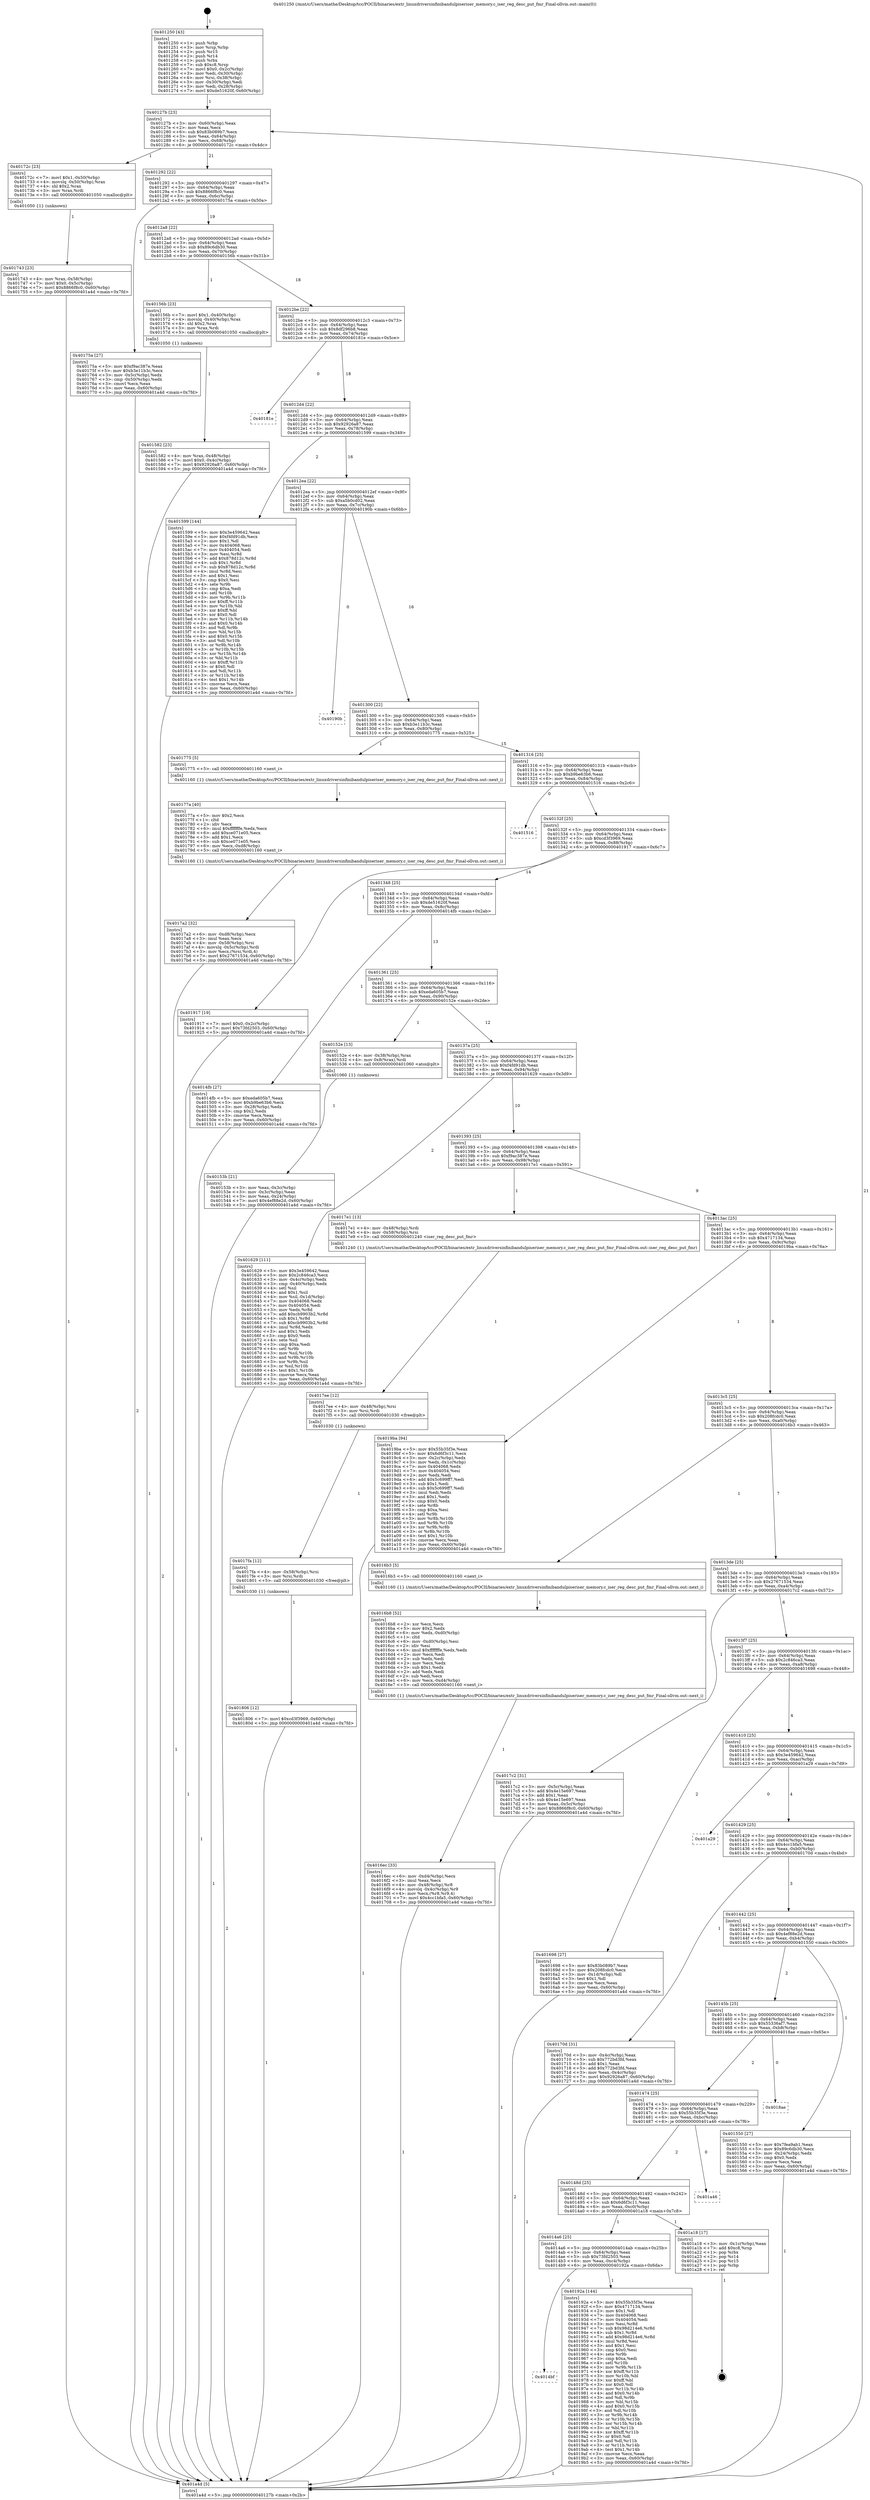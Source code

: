 digraph "0x401250" {
  label = "0x401250 (/mnt/c/Users/mathe/Desktop/tcc/POCII/binaries/extr_linuxdriversinfinibandulpiseriser_memory.c_iser_reg_desc_put_fmr_Final-ollvm.out::main(0))"
  labelloc = "t"
  node[shape=record]

  Entry [label="",width=0.3,height=0.3,shape=circle,fillcolor=black,style=filled]
  "0x40127b" [label="{
     0x40127b [23]\l
     | [instrs]\l
     &nbsp;&nbsp;0x40127b \<+3\>: mov -0x60(%rbp),%eax\l
     &nbsp;&nbsp;0x40127e \<+2\>: mov %eax,%ecx\l
     &nbsp;&nbsp;0x401280 \<+6\>: sub $0x83b089b7,%ecx\l
     &nbsp;&nbsp;0x401286 \<+3\>: mov %eax,-0x64(%rbp)\l
     &nbsp;&nbsp;0x401289 \<+3\>: mov %ecx,-0x68(%rbp)\l
     &nbsp;&nbsp;0x40128c \<+6\>: je 000000000040172c \<main+0x4dc\>\l
  }"]
  "0x40172c" [label="{
     0x40172c [23]\l
     | [instrs]\l
     &nbsp;&nbsp;0x40172c \<+7\>: movl $0x1,-0x50(%rbp)\l
     &nbsp;&nbsp;0x401733 \<+4\>: movslq -0x50(%rbp),%rax\l
     &nbsp;&nbsp;0x401737 \<+4\>: shl $0x2,%rax\l
     &nbsp;&nbsp;0x40173b \<+3\>: mov %rax,%rdi\l
     &nbsp;&nbsp;0x40173e \<+5\>: call 0000000000401050 \<malloc@plt\>\l
     | [calls]\l
     &nbsp;&nbsp;0x401050 \{1\} (unknown)\l
  }"]
  "0x401292" [label="{
     0x401292 [22]\l
     | [instrs]\l
     &nbsp;&nbsp;0x401292 \<+5\>: jmp 0000000000401297 \<main+0x47\>\l
     &nbsp;&nbsp;0x401297 \<+3\>: mov -0x64(%rbp),%eax\l
     &nbsp;&nbsp;0x40129a \<+5\>: sub $0x8866f8c0,%eax\l
     &nbsp;&nbsp;0x40129f \<+3\>: mov %eax,-0x6c(%rbp)\l
     &nbsp;&nbsp;0x4012a2 \<+6\>: je 000000000040175a \<main+0x50a\>\l
  }"]
  Exit [label="",width=0.3,height=0.3,shape=circle,fillcolor=black,style=filled,peripheries=2]
  "0x40175a" [label="{
     0x40175a [27]\l
     | [instrs]\l
     &nbsp;&nbsp;0x40175a \<+5\>: mov $0xf9ac387e,%eax\l
     &nbsp;&nbsp;0x40175f \<+5\>: mov $0xb3e11b3c,%ecx\l
     &nbsp;&nbsp;0x401764 \<+3\>: mov -0x5c(%rbp),%edx\l
     &nbsp;&nbsp;0x401767 \<+3\>: cmp -0x50(%rbp),%edx\l
     &nbsp;&nbsp;0x40176a \<+3\>: cmovl %ecx,%eax\l
     &nbsp;&nbsp;0x40176d \<+3\>: mov %eax,-0x60(%rbp)\l
     &nbsp;&nbsp;0x401770 \<+5\>: jmp 0000000000401a4d \<main+0x7fd\>\l
  }"]
  "0x4012a8" [label="{
     0x4012a8 [22]\l
     | [instrs]\l
     &nbsp;&nbsp;0x4012a8 \<+5\>: jmp 00000000004012ad \<main+0x5d\>\l
     &nbsp;&nbsp;0x4012ad \<+3\>: mov -0x64(%rbp),%eax\l
     &nbsp;&nbsp;0x4012b0 \<+5\>: sub $0x89c6db30,%eax\l
     &nbsp;&nbsp;0x4012b5 \<+3\>: mov %eax,-0x70(%rbp)\l
     &nbsp;&nbsp;0x4012b8 \<+6\>: je 000000000040156b \<main+0x31b\>\l
  }"]
  "0x4014bf" [label="{
     0x4014bf\l
  }", style=dashed]
  "0x40156b" [label="{
     0x40156b [23]\l
     | [instrs]\l
     &nbsp;&nbsp;0x40156b \<+7\>: movl $0x1,-0x40(%rbp)\l
     &nbsp;&nbsp;0x401572 \<+4\>: movslq -0x40(%rbp),%rax\l
     &nbsp;&nbsp;0x401576 \<+4\>: shl $0x2,%rax\l
     &nbsp;&nbsp;0x40157a \<+3\>: mov %rax,%rdi\l
     &nbsp;&nbsp;0x40157d \<+5\>: call 0000000000401050 \<malloc@plt\>\l
     | [calls]\l
     &nbsp;&nbsp;0x401050 \{1\} (unknown)\l
  }"]
  "0x4012be" [label="{
     0x4012be [22]\l
     | [instrs]\l
     &nbsp;&nbsp;0x4012be \<+5\>: jmp 00000000004012c3 \<main+0x73\>\l
     &nbsp;&nbsp;0x4012c3 \<+3\>: mov -0x64(%rbp),%eax\l
     &nbsp;&nbsp;0x4012c6 \<+5\>: sub $0x8df296b8,%eax\l
     &nbsp;&nbsp;0x4012cb \<+3\>: mov %eax,-0x74(%rbp)\l
     &nbsp;&nbsp;0x4012ce \<+6\>: je 000000000040181e \<main+0x5ce\>\l
  }"]
  "0x40192a" [label="{
     0x40192a [144]\l
     | [instrs]\l
     &nbsp;&nbsp;0x40192a \<+5\>: mov $0x55b35f3e,%eax\l
     &nbsp;&nbsp;0x40192f \<+5\>: mov $0x4717134,%ecx\l
     &nbsp;&nbsp;0x401934 \<+2\>: mov $0x1,%dl\l
     &nbsp;&nbsp;0x401936 \<+7\>: mov 0x404068,%esi\l
     &nbsp;&nbsp;0x40193d \<+7\>: mov 0x404054,%edi\l
     &nbsp;&nbsp;0x401944 \<+3\>: mov %esi,%r8d\l
     &nbsp;&nbsp;0x401947 \<+7\>: sub $0x98d214e6,%r8d\l
     &nbsp;&nbsp;0x40194e \<+4\>: sub $0x1,%r8d\l
     &nbsp;&nbsp;0x401952 \<+7\>: add $0x98d214e6,%r8d\l
     &nbsp;&nbsp;0x401959 \<+4\>: imul %r8d,%esi\l
     &nbsp;&nbsp;0x40195d \<+3\>: and $0x1,%esi\l
     &nbsp;&nbsp;0x401960 \<+3\>: cmp $0x0,%esi\l
     &nbsp;&nbsp;0x401963 \<+4\>: sete %r9b\l
     &nbsp;&nbsp;0x401967 \<+3\>: cmp $0xa,%edi\l
     &nbsp;&nbsp;0x40196a \<+4\>: setl %r10b\l
     &nbsp;&nbsp;0x40196e \<+3\>: mov %r9b,%r11b\l
     &nbsp;&nbsp;0x401971 \<+4\>: xor $0xff,%r11b\l
     &nbsp;&nbsp;0x401975 \<+3\>: mov %r10b,%bl\l
     &nbsp;&nbsp;0x401978 \<+3\>: xor $0xff,%bl\l
     &nbsp;&nbsp;0x40197b \<+3\>: xor $0x0,%dl\l
     &nbsp;&nbsp;0x40197e \<+3\>: mov %r11b,%r14b\l
     &nbsp;&nbsp;0x401981 \<+4\>: and $0x0,%r14b\l
     &nbsp;&nbsp;0x401985 \<+3\>: and %dl,%r9b\l
     &nbsp;&nbsp;0x401988 \<+3\>: mov %bl,%r15b\l
     &nbsp;&nbsp;0x40198b \<+4\>: and $0x0,%r15b\l
     &nbsp;&nbsp;0x40198f \<+3\>: and %dl,%r10b\l
     &nbsp;&nbsp;0x401992 \<+3\>: or %r9b,%r14b\l
     &nbsp;&nbsp;0x401995 \<+3\>: or %r10b,%r15b\l
     &nbsp;&nbsp;0x401998 \<+3\>: xor %r15b,%r14b\l
     &nbsp;&nbsp;0x40199b \<+3\>: or %bl,%r11b\l
     &nbsp;&nbsp;0x40199e \<+4\>: xor $0xff,%r11b\l
     &nbsp;&nbsp;0x4019a2 \<+3\>: or $0x0,%dl\l
     &nbsp;&nbsp;0x4019a5 \<+3\>: and %dl,%r11b\l
     &nbsp;&nbsp;0x4019a8 \<+3\>: or %r11b,%r14b\l
     &nbsp;&nbsp;0x4019ab \<+4\>: test $0x1,%r14b\l
     &nbsp;&nbsp;0x4019af \<+3\>: cmovne %ecx,%eax\l
     &nbsp;&nbsp;0x4019b2 \<+3\>: mov %eax,-0x60(%rbp)\l
     &nbsp;&nbsp;0x4019b5 \<+5\>: jmp 0000000000401a4d \<main+0x7fd\>\l
  }"]
  "0x40181e" [label="{
     0x40181e\l
  }", style=dashed]
  "0x4012d4" [label="{
     0x4012d4 [22]\l
     | [instrs]\l
     &nbsp;&nbsp;0x4012d4 \<+5\>: jmp 00000000004012d9 \<main+0x89\>\l
     &nbsp;&nbsp;0x4012d9 \<+3\>: mov -0x64(%rbp),%eax\l
     &nbsp;&nbsp;0x4012dc \<+5\>: sub $0x92926a87,%eax\l
     &nbsp;&nbsp;0x4012e1 \<+3\>: mov %eax,-0x78(%rbp)\l
     &nbsp;&nbsp;0x4012e4 \<+6\>: je 0000000000401599 \<main+0x349\>\l
  }"]
  "0x4014a6" [label="{
     0x4014a6 [25]\l
     | [instrs]\l
     &nbsp;&nbsp;0x4014a6 \<+5\>: jmp 00000000004014ab \<main+0x25b\>\l
     &nbsp;&nbsp;0x4014ab \<+3\>: mov -0x64(%rbp),%eax\l
     &nbsp;&nbsp;0x4014ae \<+5\>: sub $0x73fd2503,%eax\l
     &nbsp;&nbsp;0x4014b3 \<+6\>: mov %eax,-0xc4(%rbp)\l
     &nbsp;&nbsp;0x4014b9 \<+6\>: je 000000000040192a \<main+0x6da\>\l
  }"]
  "0x401599" [label="{
     0x401599 [144]\l
     | [instrs]\l
     &nbsp;&nbsp;0x401599 \<+5\>: mov $0x3e459642,%eax\l
     &nbsp;&nbsp;0x40159e \<+5\>: mov $0xf4fd91db,%ecx\l
     &nbsp;&nbsp;0x4015a3 \<+2\>: mov $0x1,%dl\l
     &nbsp;&nbsp;0x4015a5 \<+7\>: mov 0x404068,%esi\l
     &nbsp;&nbsp;0x4015ac \<+7\>: mov 0x404054,%edi\l
     &nbsp;&nbsp;0x4015b3 \<+3\>: mov %esi,%r8d\l
     &nbsp;&nbsp;0x4015b6 \<+7\>: add $0x878d12c,%r8d\l
     &nbsp;&nbsp;0x4015bd \<+4\>: sub $0x1,%r8d\l
     &nbsp;&nbsp;0x4015c1 \<+7\>: sub $0x878d12c,%r8d\l
     &nbsp;&nbsp;0x4015c8 \<+4\>: imul %r8d,%esi\l
     &nbsp;&nbsp;0x4015cc \<+3\>: and $0x1,%esi\l
     &nbsp;&nbsp;0x4015cf \<+3\>: cmp $0x0,%esi\l
     &nbsp;&nbsp;0x4015d2 \<+4\>: sete %r9b\l
     &nbsp;&nbsp;0x4015d6 \<+3\>: cmp $0xa,%edi\l
     &nbsp;&nbsp;0x4015d9 \<+4\>: setl %r10b\l
     &nbsp;&nbsp;0x4015dd \<+3\>: mov %r9b,%r11b\l
     &nbsp;&nbsp;0x4015e0 \<+4\>: xor $0xff,%r11b\l
     &nbsp;&nbsp;0x4015e4 \<+3\>: mov %r10b,%bl\l
     &nbsp;&nbsp;0x4015e7 \<+3\>: xor $0xff,%bl\l
     &nbsp;&nbsp;0x4015ea \<+3\>: xor $0x0,%dl\l
     &nbsp;&nbsp;0x4015ed \<+3\>: mov %r11b,%r14b\l
     &nbsp;&nbsp;0x4015f0 \<+4\>: and $0x0,%r14b\l
     &nbsp;&nbsp;0x4015f4 \<+3\>: and %dl,%r9b\l
     &nbsp;&nbsp;0x4015f7 \<+3\>: mov %bl,%r15b\l
     &nbsp;&nbsp;0x4015fa \<+4\>: and $0x0,%r15b\l
     &nbsp;&nbsp;0x4015fe \<+3\>: and %dl,%r10b\l
     &nbsp;&nbsp;0x401601 \<+3\>: or %r9b,%r14b\l
     &nbsp;&nbsp;0x401604 \<+3\>: or %r10b,%r15b\l
     &nbsp;&nbsp;0x401607 \<+3\>: xor %r15b,%r14b\l
     &nbsp;&nbsp;0x40160a \<+3\>: or %bl,%r11b\l
     &nbsp;&nbsp;0x40160d \<+4\>: xor $0xff,%r11b\l
     &nbsp;&nbsp;0x401611 \<+3\>: or $0x0,%dl\l
     &nbsp;&nbsp;0x401614 \<+3\>: and %dl,%r11b\l
     &nbsp;&nbsp;0x401617 \<+3\>: or %r11b,%r14b\l
     &nbsp;&nbsp;0x40161a \<+4\>: test $0x1,%r14b\l
     &nbsp;&nbsp;0x40161e \<+3\>: cmovne %ecx,%eax\l
     &nbsp;&nbsp;0x401621 \<+3\>: mov %eax,-0x60(%rbp)\l
     &nbsp;&nbsp;0x401624 \<+5\>: jmp 0000000000401a4d \<main+0x7fd\>\l
  }"]
  "0x4012ea" [label="{
     0x4012ea [22]\l
     | [instrs]\l
     &nbsp;&nbsp;0x4012ea \<+5\>: jmp 00000000004012ef \<main+0x9f\>\l
     &nbsp;&nbsp;0x4012ef \<+3\>: mov -0x64(%rbp),%eax\l
     &nbsp;&nbsp;0x4012f2 \<+5\>: sub $0xa5b0cd02,%eax\l
     &nbsp;&nbsp;0x4012f7 \<+3\>: mov %eax,-0x7c(%rbp)\l
     &nbsp;&nbsp;0x4012fa \<+6\>: je 000000000040190b \<main+0x6bb\>\l
  }"]
  "0x401a18" [label="{
     0x401a18 [17]\l
     | [instrs]\l
     &nbsp;&nbsp;0x401a18 \<+3\>: mov -0x1c(%rbp),%eax\l
     &nbsp;&nbsp;0x401a1b \<+7\>: add $0xc8,%rsp\l
     &nbsp;&nbsp;0x401a22 \<+1\>: pop %rbx\l
     &nbsp;&nbsp;0x401a23 \<+2\>: pop %r14\l
     &nbsp;&nbsp;0x401a25 \<+2\>: pop %r15\l
     &nbsp;&nbsp;0x401a27 \<+1\>: pop %rbp\l
     &nbsp;&nbsp;0x401a28 \<+1\>: ret\l
  }"]
  "0x40190b" [label="{
     0x40190b\l
  }", style=dashed]
  "0x401300" [label="{
     0x401300 [22]\l
     | [instrs]\l
     &nbsp;&nbsp;0x401300 \<+5\>: jmp 0000000000401305 \<main+0xb5\>\l
     &nbsp;&nbsp;0x401305 \<+3\>: mov -0x64(%rbp),%eax\l
     &nbsp;&nbsp;0x401308 \<+5\>: sub $0xb3e11b3c,%eax\l
     &nbsp;&nbsp;0x40130d \<+3\>: mov %eax,-0x80(%rbp)\l
     &nbsp;&nbsp;0x401310 \<+6\>: je 0000000000401775 \<main+0x525\>\l
  }"]
  "0x40148d" [label="{
     0x40148d [25]\l
     | [instrs]\l
     &nbsp;&nbsp;0x40148d \<+5\>: jmp 0000000000401492 \<main+0x242\>\l
     &nbsp;&nbsp;0x401492 \<+3\>: mov -0x64(%rbp),%eax\l
     &nbsp;&nbsp;0x401495 \<+5\>: sub $0x6d6f3c11,%eax\l
     &nbsp;&nbsp;0x40149a \<+6\>: mov %eax,-0xc0(%rbp)\l
     &nbsp;&nbsp;0x4014a0 \<+6\>: je 0000000000401a18 \<main+0x7c8\>\l
  }"]
  "0x401775" [label="{
     0x401775 [5]\l
     | [instrs]\l
     &nbsp;&nbsp;0x401775 \<+5\>: call 0000000000401160 \<next_i\>\l
     | [calls]\l
     &nbsp;&nbsp;0x401160 \{1\} (/mnt/c/Users/mathe/Desktop/tcc/POCII/binaries/extr_linuxdriversinfinibandulpiseriser_memory.c_iser_reg_desc_put_fmr_Final-ollvm.out::next_i)\l
  }"]
  "0x401316" [label="{
     0x401316 [25]\l
     | [instrs]\l
     &nbsp;&nbsp;0x401316 \<+5\>: jmp 000000000040131b \<main+0xcb\>\l
     &nbsp;&nbsp;0x40131b \<+3\>: mov -0x64(%rbp),%eax\l
     &nbsp;&nbsp;0x40131e \<+5\>: sub $0xb9be63b6,%eax\l
     &nbsp;&nbsp;0x401323 \<+6\>: mov %eax,-0x84(%rbp)\l
     &nbsp;&nbsp;0x401329 \<+6\>: je 0000000000401516 \<main+0x2c6\>\l
  }"]
  "0x401a46" [label="{
     0x401a46\l
  }", style=dashed]
  "0x401516" [label="{
     0x401516\l
  }", style=dashed]
  "0x40132f" [label="{
     0x40132f [25]\l
     | [instrs]\l
     &nbsp;&nbsp;0x40132f \<+5\>: jmp 0000000000401334 \<main+0xe4\>\l
     &nbsp;&nbsp;0x401334 \<+3\>: mov -0x64(%rbp),%eax\l
     &nbsp;&nbsp;0x401337 \<+5\>: sub $0xcd3f3969,%eax\l
     &nbsp;&nbsp;0x40133c \<+6\>: mov %eax,-0x88(%rbp)\l
     &nbsp;&nbsp;0x401342 \<+6\>: je 0000000000401917 \<main+0x6c7\>\l
  }"]
  "0x401474" [label="{
     0x401474 [25]\l
     | [instrs]\l
     &nbsp;&nbsp;0x401474 \<+5\>: jmp 0000000000401479 \<main+0x229\>\l
     &nbsp;&nbsp;0x401479 \<+3\>: mov -0x64(%rbp),%eax\l
     &nbsp;&nbsp;0x40147c \<+5\>: sub $0x55b35f3e,%eax\l
     &nbsp;&nbsp;0x401481 \<+6\>: mov %eax,-0xbc(%rbp)\l
     &nbsp;&nbsp;0x401487 \<+6\>: je 0000000000401a46 \<main+0x7f6\>\l
  }"]
  "0x401917" [label="{
     0x401917 [19]\l
     | [instrs]\l
     &nbsp;&nbsp;0x401917 \<+7\>: movl $0x0,-0x2c(%rbp)\l
     &nbsp;&nbsp;0x40191e \<+7\>: movl $0x73fd2503,-0x60(%rbp)\l
     &nbsp;&nbsp;0x401925 \<+5\>: jmp 0000000000401a4d \<main+0x7fd\>\l
  }"]
  "0x401348" [label="{
     0x401348 [25]\l
     | [instrs]\l
     &nbsp;&nbsp;0x401348 \<+5\>: jmp 000000000040134d \<main+0xfd\>\l
     &nbsp;&nbsp;0x40134d \<+3\>: mov -0x64(%rbp),%eax\l
     &nbsp;&nbsp;0x401350 \<+5\>: sub $0xde51620f,%eax\l
     &nbsp;&nbsp;0x401355 \<+6\>: mov %eax,-0x8c(%rbp)\l
     &nbsp;&nbsp;0x40135b \<+6\>: je 00000000004014fb \<main+0x2ab\>\l
  }"]
  "0x4018ae" [label="{
     0x4018ae\l
  }", style=dashed]
  "0x4014fb" [label="{
     0x4014fb [27]\l
     | [instrs]\l
     &nbsp;&nbsp;0x4014fb \<+5\>: mov $0xeda605b7,%eax\l
     &nbsp;&nbsp;0x401500 \<+5\>: mov $0xb9be63b6,%ecx\l
     &nbsp;&nbsp;0x401505 \<+3\>: mov -0x28(%rbp),%edx\l
     &nbsp;&nbsp;0x401508 \<+3\>: cmp $0x2,%edx\l
     &nbsp;&nbsp;0x40150b \<+3\>: cmovne %ecx,%eax\l
     &nbsp;&nbsp;0x40150e \<+3\>: mov %eax,-0x60(%rbp)\l
     &nbsp;&nbsp;0x401511 \<+5\>: jmp 0000000000401a4d \<main+0x7fd\>\l
  }"]
  "0x401361" [label="{
     0x401361 [25]\l
     | [instrs]\l
     &nbsp;&nbsp;0x401361 \<+5\>: jmp 0000000000401366 \<main+0x116\>\l
     &nbsp;&nbsp;0x401366 \<+3\>: mov -0x64(%rbp),%eax\l
     &nbsp;&nbsp;0x401369 \<+5\>: sub $0xeda605b7,%eax\l
     &nbsp;&nbsp;0x40136e \<+6\>: mov %eax,-0x90(%rbp)\l
     &nbsp;&nbsp;0x401374 \<+6\>: je 000000000040152e \<main+0x2de\>\l
  }"]
  "0x401a4d" [label="{
     0x401a4d [5]\l
     | [instrs]\l
     &nbsp;&nbsp;0x401a4d \<+5\>: jmp 000000000040127b \<main+0x2b\>\l
  }"]
  "0x401250" [label="{
     0x401250 [43]\l
     | [instrs]\l
     &nbsp;&nbsp;0x401250 \<+1\>: push %rbp\l
     &nbsp;&nbsp;0x401251 \<+3\>: mov %rsp,%rbp\l
     &nbsp;&nbsp;0x401254 \<+2\>: push %r15\l
     &nbsp;&nbsp;0x401256 \<+2\>: push %r14\l
     &nbsp;&nbsp;0x401258 \<+1\>: push %rbx\l
     &nbsp;&nbsp;0x401259 \<+7\>: sub $0xc8,%rsp\l
     &nbsp;&nbsp;0x401260 \<+7\>: movl $0x0,-0x2c(%rbp)\l
     &nbsp;&nbsp;0x401267 \<+3\>: mov %edi,-0x30(%rbp)\l
     &nbsp;&nbsp;0x40126a \<+4\>: mov %rsi,-0x38(%rbp)\l
     &nbsp;&nbsp;0x40126e \<+3\>: mov -0x30(%rbp),%edi\l
     &nbsp;&nbsp;0x401271 \<+3\>: mov %edi,-0x28(%rbp)\l
     &nbsp;&nbsp;0x401274 \<+7\>: movl $0xde51620f,-0x60(%rbp)\l
  }"]
  "0x401806" [label="{
     0x401806 [12]\l
     | [instrs]\l
     &nbsp;&nbsp;0x401806 \<+7\>: movl $0xcd3f3969,-0x60(%rbp)\l
     &nbsp;&nbsp;0x40180d \<+5\>: jmp 0000000000401a4d \<main+0x7fd\>\l
  }"]
  "0x40152e" [label="{
     0x40152e [13]\l
     | [instrs]\l
     &nbsp;&nbsp;0x40152e \<+4\>: mov -0x38(%rbp),%rax\l
     &nbsp;&nbsp;0x401532 \<+4\>: mov 0x8(%rax),%rdi\l
     &nbsp;&nbsp;0x401536 \<+5\>: call 0000000000401060 \<atoi@plt\>\l
     | [calls]\l
     &nbsp;&nbsp;0x401060 \{1\} (unknown)\l
  }"]
  "0x40137a" [label="{
     0x40137a [25]\l
     | [instrs]\l
     &nbsp;&nbsp;0x40137a \<+5\>: jmp 000000000040137f \<main+0x12f\>\l
     &nbsp;&nbsp;0x40137f \<+3\>: mov -0x64(%rbp),%eax\l
     &nbsp;&nbsp;0x401382 \<+5\>: sub $0xf4fd91db,%eax\l
     &nbsp;&nbsp;0x401387 \<+6\>: mov %eax,-0x94(%rbp)\l
     &nbsp;&nbsp;0x40138d \<+6\>: je 0000000000401629 \<main+0x3d9\>\l
  }"]
  "0x40153b" [label="{
     0x40153b [21]\l
     | [instrs]\l
     &nbsp;&nbsp;0x40153b \<+3\>: mov %eax,-0x3c(%rbp)\l
     &nbsp;&nbsp;0x40153e \<+3\>: mov -0x3c(%rbp),%eax\l
     &nbsp;&nbsp;0x401541 \<+3\>: mov %eax,-0x24(%rbp)\l
     &nbsp;&nbsp;0x401544 \<+7\>: movl $0x4ef88e2d,-0x60(%rbp)\l
     &nbsp;&nbsp;0x40154b \<+5\>: jmp 0000000000401a4d \<main+0x7fd\>\l
  }"]
  "0x4017fa" [label="{
     0x4017fa [12]\l
     | [instrs]\l
     &nbsp;&nbsp;0x4017fa \<+4\>: mov -0x58(%rbp),%rsi\l
     &nbsp;&nbsp;0x4017fe \<+3\>: mov %rsi,%rdi\l
     &nbsp;&nbsp;0x401801 \<+5\>: call 0000000000401030 \<free@plt\>\l
     | [calls]\l
     &nbsp;&nbsp;0x401030 \{1\} (unknown)\l
  }"]
  "0x401629" [label="{
     0x401629 [111]\l
     | [instrs]\l
     &nbsp;&nbsp;0x401629 \<+5\>: mov $0x3e459642,%eax\l
     &nbsp;&nbsp;0x40162e \<+5\>: mov $0x2c846ca3,%ecx\l
     &nbsp;&nbsp;0x401633 \<+3\>: mov -0x4c(%rbp),%edx\l
     &nbsp;&nbsp;0x401636 \<+3\>: cmp -0x40(%rbp),%edx\l
     &nbsp;&nbsp;0x401639 \<+4\>: setl %sil\l
     &nbsp;&nbsp;0x40163d \<+4\>: and $0x1,%sil\l
     &nbsp;&nbsp;0x401641 \<+4\>: mov %sil,-0x1d(%rbp)\l
     &nbsp;&nbsp;0x401645 \<+7\>: mov 0x404068,%edx\l
     &nbsp;&nbsp;0x40164c \<+7\>: mov 0x404054,%edi\l
     &nbsp;&nbsp;0x401653 \<+3\>: mov %edx,%r8d\l
     &nbsp;&nbsp;0x401656 \<+7\>: add $0xcb9903b2,%r8d\l
     &nbsp;&nbsp;0x40165d \<+4\>: sub $0x1,%r8d\l
     &nbsp;&nbsp;0x401661 \<+7\>: sub $0xcb9903b2,%r8d\l
     &nbsp;&nbsp;0x401668 \<+4\>: imul %r8d,%edx\l
     &nbsp;&nbsp;0x40166c \<+3\>: and $0x1,%edx\l
     &nbsp;&nbsp;0x40166f \<+3\>: cmp $0x0,%edx\l
     &nbsp;&nbsp;0x401672 \<+4\>: sete %sil\l
     &nbsp;&nbsp;0x401676 \<+3\>: cmp $0xa,%edi\l
     &nbsp;&nbsp;0x401679 \<+4\>: setl %r9b\l
     &nbsp;&nbsp;0x40167d \<+3\>: mov %sil,%r10b\l
     &nbsp;&nbsp;0x401680 \<+3\>: and %r9b,%r10b\l
     &nbsp;&nbsp;0x401683 \<+3\>: xor %r9b,%sil\l
     &nbsp;&nbsp;0x401686 \<+3\>: or %sil,%r10b\l
     &nbsp;&nbsp;0x401689 \<+4\>: test $0x1,%r10b\l
     &nbsp;&nbsp;0x40168d \<+3\>: cmovne %ecx,%eax\l
     &nbsp;&nbsp;0x401690 \<+3\>: mov %eax,-0x60(%rbp)\l
     &nbsp;&nbsp;0x401693 \<+5\>: jmp 0000000000401a4d \<main+0x7fd\>\l
  }"]
  "0x401393" [label="{
     0x401393 [25]\l
     | [instrs]\l
     &nbsp;&nbsp;0x401393 \<+5\>: jmp 0000000000401398 \<main+0x148\>\l
     &nbsp;&nbsp;0x401398 \<+3\>: mov -0x64(%rbp),%eax\l
     &nbsp;&nbsp;0x40139b \<+5\>: sub $0xf9ac387e,%eax\l
     &nbsp;&nbsp;0x4013a0 \<+6\>: mov %eax,-0x98(%rbp)\l
     &nbsp;&nbsp;0x4013a6 \<+6\>: je 00000000004017e1 \<main+0x591\>\l
  }"]
  "0x4017ee" [label="{
     0x4017ee [12]\l
     | [instrs]\l
     &nbsp;&nbsp;0x4017ee \<+4\>: mov -0x48(%rbp),%rsi\l
     &nbsp;&nbsp;0x4017f2 \<+3\>: mov %rsi,%rdi\l
     &nbsp;&nbsp;0x4017f5 \<+5\>: call 0000000000401030 \<free@plt\>\l
     | [calls]\l
     &nbsp;&nbsp;0x401030 \{1\} (unknown)\l
  }"]
  "0x4017e1" [label="{
     0x4017e1 [13]\l
     | [instrs]\l
     &nbsp;&nbsp;0x4017e1 \<+4\>: mov -0x48(%rbp),%rdi\l
     &nbsp;&nbsp;0x4017e5 \<+4\>: mov -0x58(%rbp),%rsi\l
     &nbsp;&nbsp;0x4017e9 \<+5\>: call 0000000000401240 \<iser_reg_desc_put_fmr\>\l
     | [calls]\l
     &nbsp;&nbsp;0x401240 \{1\} (/mnt/c/Users/mathe/Desktop/tcc/POCII/binaries/extr_linuxdriversinfinibandulpiseriser_memory.c_iser_reg_desc_put_fmr_Final-ollvm.out::iser_reg_desc_put_fmr)\l
  }"]
  "0x4013ac" [label="{
     0x4013ac [25]\l
     | [instrs]\l
     &nbsp;&nbsp;0x4013ac \<+5\>: jmp 00000000004013b1 \<main+0x161\>\l
     &nbsp;&nbsp;0x4013b1 \<+3\>: mov -0x64(%rbp),%eax\l
     &nbsp;&nbsp;0x4013b4 \<+5\>: sub $0x4717134,%eax\l
     &nbsp;&nbsp;0x4013b9 \<+6\>: mov %eax,-0x9c(%rbp)\l
     &nbsp;&nbsp;0x4013bf \<+6\>: je 00000000004019ba \<main+0x76a\>\l
  }"]
  "0x4017a2" [label="{
     0x4017a2 [32]\l
     | [instrs]\l
     &nbsp;&nbsp;0x4017a2 \<+6\>: mov -0xd8(%rbp),%ecx\l
     &nbsp;&nbsp;0x4017a8 \<+3\>: imul %eax,%ecx\l
     &nbsp;&nbsp;0x4017ab \<+4\>: mov -0x58(%rbp),%rsi\l
     &nbsp;&nbsp;0x4017af \<+4\>: movslq -0x5c(%rbp),%rdi\l
     &nbsp;&nbsp;0x4017b3 \<+3\>: mov %ecx,(%rsi,%rdi,4)\l
     &nbsp;&nbsp;0x4017b6 \<+7\>: movl $0x27671534,-0x60(%rbp)\l
     &nbsp;&nbsp;0x4017bd \<+5\>: jmp 0000000000401a4d \<main+0x7fd\>\l
  }"]
  "0x4019ba" [label="{
     0x4019ba [94]\l
     | [instrs]\l
     &nbsp;&nbsp;0x4019ba \<+5\>: mov $0x55b35f3e,%eax\l
     &nbsp;&nbsp;0x4019bf \<+5\>: mov $0x6d6f3c11,%ecx\l
     &nbsp;&nbsp;0x4019c4 \<+3\>: mov -0x2c(%rbp),%edx\l
     &nbsp;&nbsp;0x4019c7 \<+3\>: mov %edx,-0x1c(%rbp)\l
     &nbsp;&nbsp;0x4019ca \<+7\>: mov 0x404068,%edx\l
     &nbsp;&nbsp;0x4019d1 \<+7\>: mov 0x404054,%esi\l
     &nbsp;&nbsp;0x4019d8 \<+2\>: mov %edx,%edi\l
     &nbsp;&nbsp;0x4019da \<+6\>: add $0x5c699ff7,%edi\l
     &nbsp;&nbsp;0x4019e0 \<+3\>: sub $0x1,%edi\l
     &nbsp;&nbsp;0x4019e3 \<+6\>: sub $0x5c699ff7,%edi\l
     &nbsp;&nbsp;0x4019e9 \<+3\>: imul %edi,%edx\l
     &nbsp;&nbsp;0x4019ec \<+3\>: and $0x1,%edx\l
     &nbsp;&nbsp;0x4019ef \<+3\>: cmp $0x0,%edx\l
     &nbsp;&nbsp;0x4019f2 \<+4\>: sete %r8b\l
     &nbsp;&nbsp;0x4019f6 \<+3\>: cmp $0xa,%esi\l
     &nbsp;&nbsp;0x4019f9 \<+4\>: setl %r9b\l
     &nbsp;&nbsp;0x4019fd \<+3\>: mov %r8b,%r10b\l
     &nbsp;&nbsp;0x401a00 \<+3\>: and %r9b,%r10b\l
     &nbsp;&nbsp;0x401a03 \<+3\>: xor %r9b,%r8b\l
     &nbsp;&nbsp;0x401a06 \<+3\>: or %r8b,%r10b\l
     &nbsp;&nbsp;0x401a09 \<+4\>: test $0x1,%r10b\l
     &nbsp;&nbsp;0x401a0d \<+3\>: cmovne %ecx,%eax\l
     &nbsp;&nbsp;0x401a10 \<+3\>: mov %eax,-0x60(%rbp)\l
     &nbsp;&nbsp;0x401a13 \<+5\>: jmp 0000000000401a4d \<main+0x7fd\>\l
  }"]
  "0x4013c5" [label="{
     0x4013c5 [25]\l
     | [instrs]\l
     &nbsp;&nbsp;0x4013c5 \<+5\>: jmp 00000000004013ca \<main+0x17a\>\l
     &nbsp;&nbsp;0x4013ca \<+3\>: mov -0x64(%rbp),%eax\l
     &nbsp;&nbsp;0x4013cd \<+5\>: sub $0x208fcdc0,%eax\l
     &nbsp;&nbsp;0x4013d2 \<+6\>: mov %eax,-0xa0(%rbp)\l
     &nbsp;&nbsp;0x4013d8 \<+6\>: je 00000000004016b3 \<main+0x463\>\l
  }"]
  "0x40177a" [label="{
     0x40177a [40]\l
     | [instrs]\l
     &nbsp;&nbsp;0x40177a \<+5\>: mov $0x2,%ecx\l
     &nbsp;&nbsp;0x40177f \<+1\>: cltd\l
     &nbsp;&nbsp;0x401780 \<+2\>: idiv %ecx\l
     &nbsp;&nbsp;0x401782 \<+6\>: imul $0xfffffffe,%edx,%ecx\l
     &nbsp;&nbsp;0x401788 \<+6\>: add $0xce071e05,%ecx\l
     &nbsp;&nbsp;0x40178e \<+3\>: add $0x1,%ecx\l
     &nbsp;&nbsp;0x401791 \<+6\>: sub $0xce071e05,%ecx\l
     &nbsp;&nbsp;0x401797 \<+6\>: mov %ecx,-0xd8(%rbp)\l
     &nbsp;&nbsp;0x40179d \<+5\>: call 0000000000401160 \<next_i\>\l
     | [calls]\l
     &nbsp;&nbsp;0x401160 \{1\} (/mnt/c/Users/mathe/Desktop/tcc/POCII/binaries/extr_linuxdriversinfinibandulpiseriser_memory.c_iser_reg_desc_put_fmr_Final-ollvm.out::next_i)\l
  }"]
  "0x4016b3" [label="{
     0x4016b3 [5]\l
     | [instrs]\l
     &nbsp;&nbsp;0x4016b3 \<+5\>: call 0000000000401160 \<next_i\>\l
     | [calls]\l
     &nbsp;&nbsp;0x401160 \{1\} (/mnt/c/Users/mathe/Desktop/tcc/POCII/binaries/extr_linuxdriversinfinibandulpiseriser_memory.c_iser_reg_desc_put_fmr_Final-ollvm.out::next_i)\l
  }"]
  "0x4013de" [label="{
     0x4013de [25]\l
     | [instrs]\l
     &nbsp;&nbsp;0x4013de \<+5\>: jmp 00000000004013e3 \<main+0x193\>\l
     &nbsp;&nbsp;0x4013e3 \<+3\>: mov -0x64(%rbp),%eax\l
     &nbsp;&nbsp;0x4013e6 \<+5\>: sub $0x27671534,%eax\l
     &nbsp;&nbsp;0x4013eb \<+6\>: mov %eax,-0xa4(%rbp)\l
     &nbsp;&nbsp;0x4013f1 \<+6\>: je 00000000004017c2 \<main+0x572\>\l
  }"]
  "0x401743" [label="{
     0x401743 [23]\l
     | [instrs]\l
     &nbsp;&nbsp;0x401743 \<+4\>: mov %rax,-0x58(%rbp)\l
     &nbsp;&nbsp;0x401747 \<+7\>: movl $0x0,-0x5c(%rbp)\l
     &nbsp;&nbsp;0x40174e \<+7\>: movl $0x8866f8c0,-0x60(%rbp)\l
     &nbsp;&nbsp;0x401755 \<+5\>: jmp 0000000000401a4d \<main+0x7fd\>\l
  }"]
  "0x4017c2" [label="{
     0x4017c2 [31]\l
     | [instrs]\l
     &nbsp;&nbsp;0x4017c2 \<+3\>: mov -0x5c(%rbp),%eax\l
     &nbsp;&nbsp;0x4017c5 \<+5\>: add $0x4e15e697,%eax\l
     &nbsp;&nbsp;0x4017ca \<+3\>: add $0x1,%eax\l
     &nbsp;&nbsp;0x4017cd \<+5\>: sub $0x4e15e697,%eax\l
     &nbsp;&nbsp;0x4017d2 \<+3\>: mov %eax,-0x5c(%rbp)\l
     &nbsp;&nbsp;0x4017d5 \<+7\>: movl $0x8866f8c0,-0x60(%rbp)\l
     &nbsp;&nbsp;0x4017dc \<+5\>: jmp 0000000000401a4d \<main+0x7fd\>\l
  }"]
  "0x4013f7" [label="{
     0x4013f7 [25]\l
     | [instrs]\l
     &nbsp;&nbsp;0x4013f7 \<+5\>: jmp 00000000004013fc \<main+0x1ac\>\l
     &nbsp;&nbsp;0x4013fc \<+3\>: mov -0x64(%rbp),%eax\l
     &nbsp;&nbsp;0x4013ff \<+5\>: sub $0x2c846ca3,%eax\l
     &nbsp;&nbsp;0x401404 \<+6\>: mov %eax,-0xa8(%rbp)\l
     &nbsp;&nbsp;0x40140a \<+6\>: je 0000000000401698 \<main+0x448\>\l
  }"]
  "0x4016ec" [label="{
     0x4016ec [33]\l
     | [instrs]\l
     &nbsp;&nbsp;0x4016ec \<+6\>: mov -0xd4(%rbp),%ecx\l
     &nbsp;&nbsp;0x4016f2 \<+3\>: imul %eax,%ecx\l
     &nbsp;&nbsp;0x4016f5 \<+4\>: mov -0x48(%rbp),%r8\l
     &nbsp;&nbsp;0x4016f9 \<+4\>: movslq -0x4c(%rbp),%r9\l
     &nbsp;&nbsp;0x4016fd \<+4\>: mov %ecx,(%r8,%r9,4)\l
     &nbsp;&nbsp;0x401701 \<+7\>: movl $0x4cc1bfa5,-0x60(%rbp)\l
     &nbsp;&nbsp;0x401708 \<+5\>: jmp 0000000000401a4d \<main+0x7fd\>\l
  }"]
  "0x401698" [label="{
     0x401698 [27]\l
     | [instrs]\l
     &nbsp;&nbsp;0x401698 \<+5\>: mov $0x83b089b7,%eax\l
     &nbsp;&nbsp;0x40169d \<+5\>: mov $0x208fcdc0,%ecx\l
     &nbsp;&nbsp;0x4016a2 \<+3\>: mov -0x1d(%rbp),%dl\l
     &nbsp;&nbsp;0x4016a5 \<+3\>: test $0x1,%dl\l
     &nbsp;&nbsp;0x4016a8 \<+3\>: cmovne %ecx,%eax\l
     &nbsp;&nbsp;0x4016ab \<+3\>: mov %eax,-0x60(%rbp)\l
     &nbsp;&nbsp;0x4016ae \<+5\>: jmp 0000000000401a4d \<main+0x7fd\>\l
  }"]
  "0x401410" [label="{
     0x401410 [25]\l
     | [instrs]\l
     &nbsp;&nbsp;0x401410 \<+5\>: jmp 0000000000401415 \<main+0x1c5\>\l
     &nbsp;&nbsp;0x401415 \<+3\>: mov -0x64(%rbp),%eax\l
     &nbsp;&nbsp;0x401418 \<+5\>: sub $0x3e459642,%eax\l
     &nbsp;&nbsp;0x40141d \<+6\>: mov %eax,-0xac(%rbp)\l
     &nbsp;&nbsp;0x401423 \<+6\>: je 0000000000401a29 \<main+0x7d9\>\l
  }"]
  "0x4016b8" [label="{
     0x4016b8 [52]\l
     | [instrs]\l
     &nbsp;&nbsp;0x4016b8 \<+2\>: xor %ecx,%ecx\l
     &nbsp;&nbsp;0x4016ba \<+5\>: mov $0x2,%edx\l
     &nbsp;&nbsp;0x4016bf \<+6\>: mov %edx,-0xd0(%rbp)\l
     &nbsp;&nbsp;0x4016c5 \<+1\>: cltd\l
     &nbsp;&nbsp;0x4016c6 \<+6\>: mov -0xd0(%rbp),%esi\l
     &nbsp;&nbsp;0x4016cc \<+2\>: idiv %esi\l
     &nbsp;&nbsp;0x4016ce \<+6\>: imul $0xfffffffe,%edx,%edx\l
     &nbsp;&nbsp;0x4016d4 \<+2\>: mov %ecx,%edi\l
     &nbsp;&nbsp;0x4016d6 \<+2\>: sub %edx,%edi\l
     &nbsp;&nbsp;0x4016d8 \<+2\>: mov %ecx,%edx\l
     &nbsp;&nbsp;0x4016da \<+3\>: sub $0x1,%edx\l
     &nbsp;&nbsp;0x4016dd \<+2\>: add %edx,%edi\l
     &nbsp;&nbsp;0x4016df \<+2\>: sub %edi,%ecx\l
     &nbsp;&nbsp;0x4016e1 \<+6\>: mov %ecx,-0xd4(%rbp)\l
     &nbsp;&nbsp;0x4016e7 \<+5\>: call 0000000000401160 \<next_i\>\l
     | [calls]\l
     &nbsp;&nbsp;0x401160 \{1\} (/mnt/c/Users/mathe/Desktop/tcc/POCII/binaries/extr_linuxdriversinfinibandulpiseriser_memory.c_iser_reg_desc_put_fmr_Final-ollvm.out::next_i)\l
  }"]
  "0x401a29" [label="{
     0x401a29\l
  }", style=dashed]
  "0x401429" [label="{
     0x401429 [25]\l
     | [instrs]\l
     &nbsp;&nbsp;0x401429 \<+5\>: jmp 000000000040142e \<main+0x1de\>\l
     &nbsp;&nbsp;0x40142e \<+3\>: mov -0x64(%rbp),%eax\l
     &nbsp;&nbsp;0x401431 \<+5\>: sub $0x4cc1bfa5,%eax\l
     &nbsp;&nbsp;0x401436 \<+6\>: mov %eax,-0xb0(%rbp)\l
     &nbsp;&nbsp;0x40143c \<+6\>: je 000000000040170d \<main+0x4bd\>\l
  }"]
  "0x401582" [label="{
     0x401582 [23]\l
     | [instrs]\l
     &nbsp;&nbsp;0x401582 \<+4\>: mov %rax,-0x48(%rbp)\l
     &nbsp;&nbsp;0x401586 \<+7\>: movl $0x0,-0x4c(%rbp)\l
     &nbsp;&nbsp;0x40158d \<+7\>: movl $0x92926a87,-0x60(%rbp)\l
     &nbsp;&nbsp;0x401594 \<+5\>: jmp 0000000000401a4d \<main+0x7fd\>\l
  }"]
  "0x40170d" [label="{
     0x40170d [31]\l
     | [instrs]\l
     &nbsp;&nbsp;0x40170d \<+3\>: mov -0x4c(%rbp),%eax\l
     &nbsp;&nbsp;0x401710 \<+5\>: sub $0x772bd3fd,%eax\l
     &nbsp;&nbsp;0x401715 \<+3\>: add $0x1,%eax\l
     &nbsp;&nbsp;0x401718 \<+5\>: add $0x772bd3fd,%eax\l
     &nbsp;&nbsp;0x40171d \<+3\>: mov %eax,-0x4c(%rbp)\l
     &nbsp;&nbsp;0x401720 \<+7\>: movl $0x92926a87,-0x60(%rbp)\l
     &nbsp;&nbsp;0x401727 \<+5\>: jmp 0000000000401a4d \<main+0x7fd\>\l
  }"]
  "0x401442" [label="{
     0x401442 [25]\l
     | [instrs]\l
     &nbsp;&nbsp;0x401442 \<+5\>: jmp 0000000000401447 \<main+0x1f7\>\l
     &nbsp;&nbsp;0x401447 \<+3\>: mov -0x64(%rbp),%eax\l
     &nbsp;&nbsp;0x40144a \<+5\>: sub $0x4ef88e2d,%eax\l
     &nbsp;&nbsp;0x40144f \<+6\>: mov %eax,-0xb4(%rbp)\l
     &nbsp;&nbsp;0x401455 \<+6\>: je 0000000000401550 \<main+0x300\>\l
  }"]
  "0x40145b" [label="{
     0x40145b [25]\l
     | [instrs]\l
     &nbsp;&nbsp;0x40145b \<+5\>: jmp 0000000000401460 \<main+0x210\>\l
     &nbsp;&nbsp;0x401460 \<+3\>: mov -0x64(%rbp),%eax\l
     &nbsp;&nbsp;0x401463 \<+5\>: sub $0x55336af7,%eax\l
     &nbsp;&nbsp;0x401468 \<+6\>: mov %eax,-0xb8(%rbp)\l
     &nbsp;&nbsp;0x40146e \<+6\>: je 00000000004018ae \<main+0x65e\>\l
  }"]
  "0x401550" [label="{
     0x401550 [27]\l
     | [instrs]\l
     &nbsp;&nbsp;0x401550 \<+5\>: mov $0x7fea9ab1,%eax\l
     &nbsp;&nbsp;0x401555 \<+5\>: mov $0x89c6db30,%ecx\l
     &nbsp;&nbsp;0x40155a \<+3\>: mov -0x24(%rbp),%edx\l
     &nbsp;&nbsp;0x40155d \<+3\>: cmp $0x0,%edx\l
     &nbsp;&nbsp;0x401560 \<+3\>: cmove %ecx,%eax\l
     &nbsp;&nbsp;0x401563 \<+3\>: mov %eax,-0x60(%rbp)\l
     &nbsp;&nbsp;0x401566 \<+5\>: jmp 0000000000401a4d \<main+0x7fd\>\l
  }"]
  Entry -> "0x401250" [label=" 1"]
  "0x40127b" -> "0x40172c" [label=" 1"]
  "0x40127b" -> "0x401292" [label=" 21"]
  "0x401a18" -> Exit [label=" 1"]
  "0x401292" -> "0x40175a" [label=" 2"]
  "0x401292" -> "0x4012a8" [label=" 19"]
  "0x4019ba" -> "0x401a4d" [label=" 1"]
  "0x4012a8" -> "0x40156b" [label=" 1"]
  "0x4012a8" -> "0x4012be" [label=" 18"]
  "0x40192a" -> "0x401a4d" [label=" 1"]
  "0x4012be" -> "0x40181e" [label=" 0"]
  "0x4012be" -> "0x4012d4" [label=" 18"]
  "0x4014a6" -> "0x4014bf" [label=" 0"]
  "0x4012d4" -> "0x401599" [label=" 2"]
  "0x4012d4" -> "0x4012ea" [label=" 16"]
  "0x4014a6" -> "0x40192a" [label=" 1"]
  "0x4012ea" -> "0x40190b" [label=" 0"]
  "0x4012ea" -> "0x401300" [label=" 16"]
  "0x40148d" -> "0x4014a6" [label=" 1"]
  "0x401300" -> "0x401775" [label=" 1"]
  "0x401300" -> "0x401316" [label=" 15"]
  "0x40148d" -> "0x401a18" [label=" 1"]
  "0x401316" -> "0x401516" [label=" 0"]
  "0x401316" -> "0x40132f" [label=" 15"]
  "0x401474" -> "0x40148d" [label=" 2"]
  "0x40132f" -> "0x401917" [label=" 1"]
  "0x40132f" -> "0x401348" [label=" 14"]
  "0x401474" -> "0x401a46" [label=" 0"]
  "0x401348" -> "0x4014fb" [label=" 1"]
  "0x401348" -> "0x401361" [label=" 13"]
  "0x4014fb" -> "0x401a4d" [label=" 1"]
  "0x401250" -> "0x40127b" [label=" 1"]
  "0x401a4d" -> "0x40127b" [label=" 21"]
  "0x40145b" -> "0x401474" [label=" 2"]
  "0x401361" -> "0x40152e" [label=" 1"]
  "0x401361" -> "0x40137a" [label=" 12"]
  "0x40152e" -> "0x40153b" [label=" 1"]
  "0x40153b" -> "0x401a4d" [label=" 1"]
  "0x40145b" -> "0x4018ae" [label=" 0"]
  "0x40137a" -> "0x401629" [label=" 2"]
  "0x40137a" -> "0x401393" [label=" 10"]
  "0x401917" -> "0x401a4d" [label=" 1"]
  "0x401393" -> "0x4017e1" [label=" 1"]
  "0x401393" -> "0x4013ac" [label=" 9"]
  "0x401806" -> "0x401a4d" [label=" 1"]
  "0x4013ac" -> "0x4019ba" [label=" 1"]
  "0x4013ac" -> "0x4013c5" [label=" 8"]
  "0x4017fa" -> "0x401806" [label=" 1"]
  "0x4013c5" -> "0x4016b3" [label=" 1"]
  "0x4013c5" -> "0x4013de" [label=" 7"]
  "0x4017ee" -> "0x4017fa" [label=" 1"]
  "0x4013de" -> "0x4017c2" [label=" 1"]
  "0x4013de" -> "0x4013f7" [label=" 6"]
  "0x4017e1" -> "0x4017ee" [label=" 1"]
  "0x4013f7" -> "0x401698" [label=" 2"]
  "0x4013f7" -> "0x401410" [label=" 4"]
  "0x4017c2" -> "0x401a4d" [label=" 1"]
  "0x401410" -> "0x401a29" [label=" 0"]
  "0x401410" -> "0x401429" [label=" 4"]
  "0x4017a2" -> "0x401a4d" [label=" 1"]
  "0x401429" -> "0x40170d" [label=" 1"]
  "0x401429" -> "0x401442" [label=" 3"]
  "0x40177a" -> "0x4017a2" [label=" 1"]
  "0x401442" -> "0x401550" [label=" 1"]
  "0x401442" -> "0x40145b" [label=" 2"]
  "0x401550" -> "0x401a4d" [label=" 1"]
  "0x40156b" -> "0x401582" [label=" 1"]
  "0x401582" -> "0x401a4d" [label=" 1"]
  "0x401599" -> "0x401a4d" [label=" 2"]
  "0x401629" -> "0x401a4d" [label=" 2"]
  "0x401698" -> "0x401a4d" [label=" 2"]
  "0x4016b3" -> "0x4016b8" [label=" 1"]
  "0x4016b8" -> "0x4016ec" [label=" 1"]
  "0x4016ec" -> "0x401a4d" [label=" 1"]
  "0x40170d" -> "0x401a4d" [label=" 1"]
  "0x40172c" -> "0x401743" [label=" 1"]
  "0x401743" -> "0x401a4d" [label=" 1"]
  "0x40175a" -> "0x401a4d" [label=" 2"]
  "0x401775" -> "0x40177a" [label=" 1"]
}
